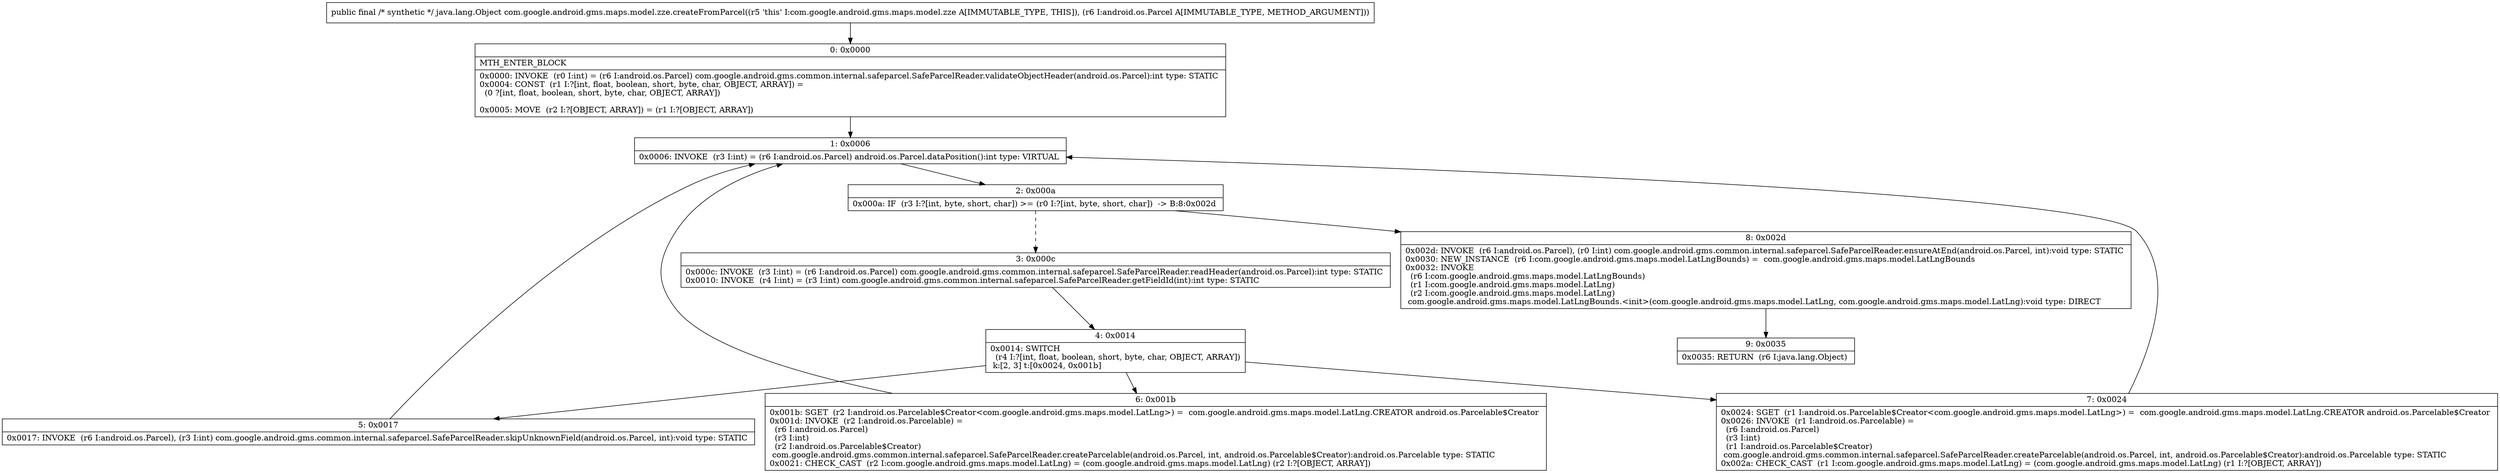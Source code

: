digraph "CFG forcom.google.android.gms.maps.model.zze.createFromParcel(Landroid\/os\/Parcel;)Ljava\/lang\/Object;" {
Node_0 [shape=record,label="{0\:\ 0x0000|MTH_ENTER_BLOCK\l|0x0000: INVOKE  (r0 I:int) = (r6 I:android.os.Parcel) com.google.android.gms.common.internal.safeparcel.SafeParcelReader.validateObjectHeader(android.os.Parcel):int type: STATIC \l0x0004: CONST  (r1 I:?[int, float, boolean, short, byte, char, OBJECT, ARRAY]) = \l  (0 ?[int, float, boolean, short, byte, char, OBJECT, ARRAY])\l \l0x0005: MOVE  (r2 I:?[OBJECT, ARRAY]) = (r1 I:?[OBJECT, ARRAY]) \l}"];
Node_1 [shape=record,label="{1\:\ 0x0006|0x0006: INVOKE  (r3 I:int) = (r6 I:android.os.Parcel) android.os.Parcel.dataPosition():int type: VIRTUAL \l}"];
Node_2 [shape=record,label="{2\:\ 0x000a|0x000a: IF  (r3 I:?[int, byte, short, char]) \>= (r0 I:?[int, byte, short, char])  \-\> B:8:0x002d \l}"];
Node_3 [shape=record,label="{3\:\ 0x000c|0x000c: INVOKE  (r3 I:int) = (r6 I:android.os.Parcel) com.google.android.gms.common.internal.safeparcel.SafeParcelReader.readHeader(android.os.Parcel):int type: STATIC \l0x0010: INVOKE  (r4 I:int) = (r3 I:int) com.google.android.gms.common.internal.safeparcel.SafeParcelReader.getFieldId(int):int type: STATIC \l}"];
Node_4 [shape=record,label="{4\:\ 0x0014|0x0014: SWITCH  \l  (r4 I:?[int, float, boolean, short, byte, char, OBJECT, ARRAY])\l k:[2, 3] t:[0x0024, 0x001b] \l}"];
Node_5 [shape=record,label="{5\:\ 0x0017|0x0017: INVOKE  (r6 I:android.os.Parcel), (r3 I:int) com.google.android.gms.common.internal.safeparcel.SafeParcelReader.skipUnknownField(android.os.Parcel, int):void type: STATIC \l}"];
Node_6 [shape=record,label="{6\:\ 0x001b|0x001b: SGET  (r2 I:android.os.Parcelable$Creator\<com.google.android.gms.maps.model.LatLng\>) =  com.google.android.gms.maps.model.LatLng.CREATOR android.os.Parcelable$Creator \l0x001d: INVOKE  (r2 I:android.os.Parcelable) = \l  (r6 I:android.os.Parcel)\l  (r3 I:int)\l  (r2 I:android.os.Parcelable$Creator)\l com.google.android.gms.common.internal.safeparcel.SafeParcelReader.createParcelable(android.os.Parcel, int, android.os.Parcelable$Creator):android.os.Parcelable type: STATIC \l0x0021: CHECK_CAST  (r2 I:com.google.android.gms.maps.model.LatLng) = (com.google.android.gms.maps.model.LatLng) (r2 I:?[OBJECT, ARRAY]) \l}"];
Node_7 [shape=record,label="{7\:\ 0x0024|0x0024: SGET  (r1 I:android.os.Parcelable$Creator\<com.google.android.gms.maps.model.LatLng\>) =  com.google.android.gms.maps.model.LatLng.CREATOR android.os.Parcelable$Creator \l0x0026: INVOKE  (r1 I:android.os.Parcelable) = \l  (r6 I:android.os.Parcel)\l  (r3 I:int)\l  (r1 I:android.os.Parcelable$Creator)\l com.google.android.gms.common.internal.safeparcel.SafeParcelReader.createParcelable(android.os.Parcel, int, android.os.Parcelable$Creator):android.os.Parcelable type: STATIC \l0x002a: CHECK_CAST  (r1 I:com.google.android.gms.maps.model.LatLng) = (com.google.android.gms.maps.model.LatLng) (r1 I:?[OBJECT, ARRAY]) \l}"];
Node_8 [shape=record,label="{8\:\ 0x002d|0x002d: INVOKE  (r6 I:android.os.Parcel), (r0 I:int) com.google.android.gms.common.internal.safeparcel.SafeParcelReader.ensureAtEnd(android.os.Parcel, int):void type: STATIC \l0x0030: NEW_INSTANCE  (r6 I:com.google.android.gms.maps.model.LatLngBounds) =  com.google.android.gms.maps.model.LatLngBounds \l0x0032: INVOKE  \l  (r6 I:com.google.android.gms.maps.model.LatLngBounds)\l  (r1 I:com.google.android.gms.maps.model.LatLng)\l  (r2 I:com.google.android.gms.maps.model.LatLng)\l com.google.android.gms.maps.model.LatLngBounds.\<init\>(com.google.android.gms.maps.model.LatLng, com.google.android.gms.maps.model.LatLng):void type: DIRECT \l}"];
Node_9 [shape=record,label="{9\:\ 0x0035|0x0035: RETURN  (r6 I:java.lang.Object) \l}"];
MethodNode[shape=record,label="{public final \/* synthetic *\/ java.lang.Object com.google.android.gms.maps.model.zze.createFromParcel((r5 'this' I:com.google.android.gms.maps.model.zze A[IMMUTABLE_TYPE, THIS]), (r6 I:android.os.Parcel A[IMMUTABLE_TYPE, METHOD_ARGUMENT])) }"];
MethodNode -> Node_0;
Node_0 -> Node_1;
Node_1 -> Node_2;
Node_2 -> Node_3[style=dashed];
Node_2 -> Node_8;
Node_3 -> Node_4;
Node_4 -> Node_5;
Node_4 -> Node_6;
Node_4 -> Node_7;
Node_5 -> Node_1;
Node_6 -> Node_1;
Node_7 -> Node_1;
Node_8 -> Node_9;
}


